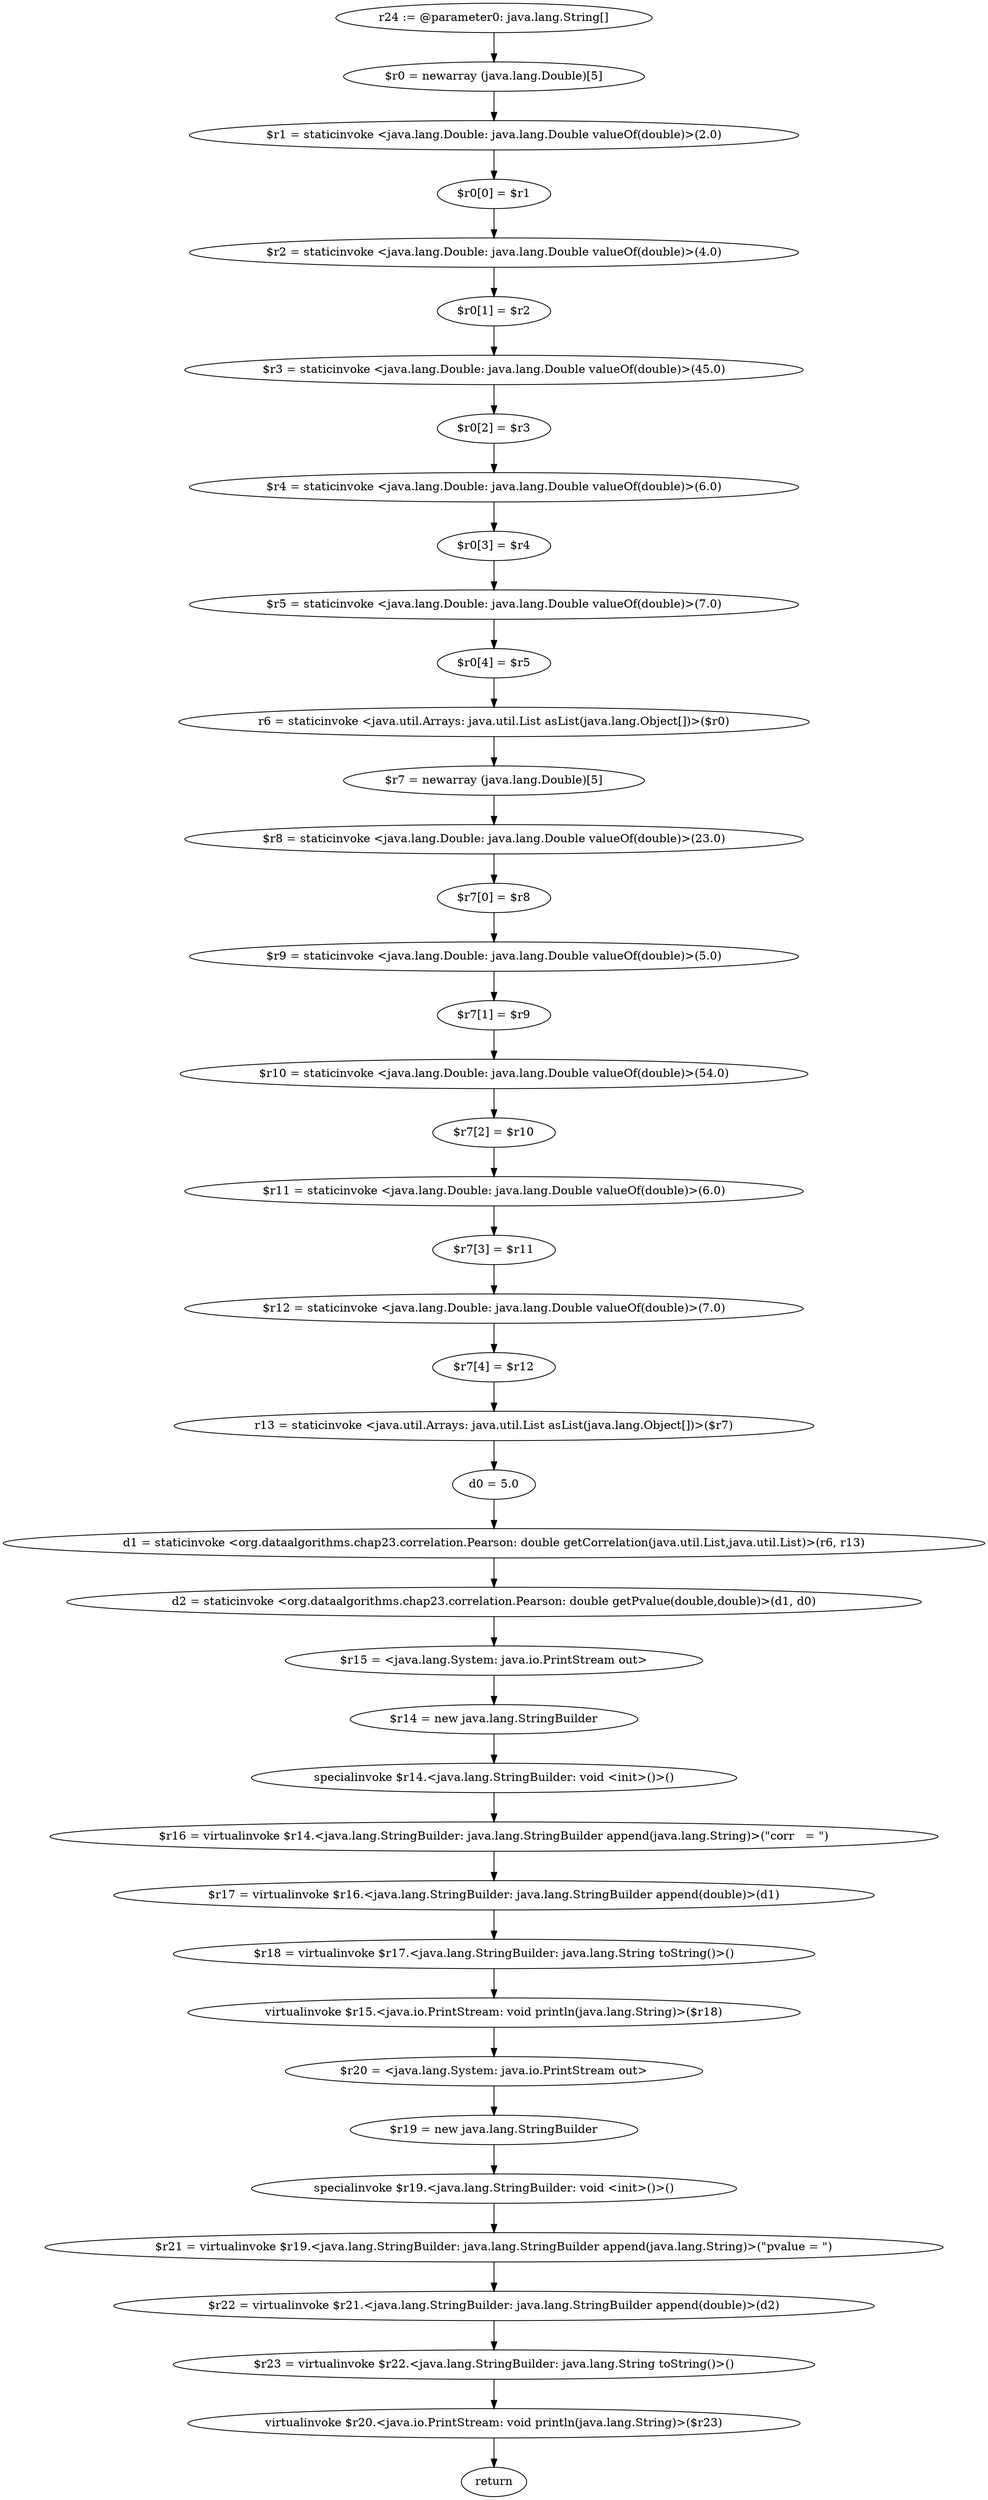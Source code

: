 digraph "unitGraph" {
    "r24 := @parameter0: java.lang.String[]"
    "$r0 = newarray (java.lang.Double)[5]"
    "$r1 = staticinvoke <java.lang.Double: java.lang.Double valueOf(double)>(2.0)"
    "$r0[0] = $r1"
    "$r2 = staticinvoke <java.lang.Double: java.lang.Double valueOf(double)>(4.0)"
    "$r0[1] = $r2"
    "$r3 = staticinvoke <java.lang.Double: java.lang.Double valueOf(double)>(45.0)"
    "$r0[2] = $r3"
    "$r4 = staticinvoke <java.lang.Double: java.lang.Double valueOf(double)>(6.0)"
    "$r0[3] = $r4"
    "$r5 = staticinvoke <java.lang.Double: java.lang.Double valueOf(double)>(7.0)"
    "$r0[4] = $r5"
    "r6 = staticinvoke <java.util.Arrays: java.util.List asList(java.lang.Object[])>($r0)"
    "$r7 = newarray (java.lang.Double)[5]"
    "$r8 = staticinvoke <java.lang.Double: java.lang.Double valueOf(double)>(23.0)"
    "$r7[0] = $r8"
    "$r9 = staticinvoke <java.lang.Double: java.lang.Double valueOf(double)>(5.0)"
    "$r7[1] = $r9"
    "$r10 = staticinvoke <java.lang.Double: java.lang.Double valueOf(double)>(54.0)"
    "$r7[2] = $r10"
    "$r11 = staticinvoke <java.lang.Double: java.lang.Double valueOf(double)>(6.0)"
    "$r7[3] = $r11"
    "$r12 = staticinvoke <java.lang.Double: java.lang.Double valueOf(double)>(7.0)"
    "$r7[4] = $r12"
    "r13 = staticinvoke <java.util.Arrays: java.util.List asList(java.lang.Object[])>($r7)"
    "d0 = 5.0"
    "d1 = staticinvoke <org.dataalgorithms.chap23.correlation.Pearson: double getCorrelation(java.util.List,java.util.List)>(r6, r13)"
    "d2 = staticinvoke <org.dataalgorithms.chap23.correlation.Pearson: double getPvalue(double,double)>(d1, d0)"
    "$r15 = <java.lang.System: java.io.PrintStream out>"
    "$r14 = new java.lang.StringBuilder"
    "specialinvoke $r14.<java.lang.StringBuilder: void <init>()>()"
    "$r16 = virtualinvoke $r14.<java.lang.StringBuilder: java.lang.StringBuilder append(java.lang.String)>(\"corr   = \")"
    "$r17 = virtualinvoke $r16.<java.lang.StringBuilder: java.lang.StringBuilder append(double)>(d1)"
    "$r18 = virtualinvoke $r17.<java.lang.StringBuilder: java.lang.String toString()>()"
    "virtualinvoke $r15.<java.io.PrintStream: void println(java.lang.String)>($r18)"
    "$r20 = <java.lang.System: java.io.PrintStream out>"
    "$r19 = new java.lang.StringBuilder"
    "specialinvoke $r19.<java.lang.StringBuilder: void <init>()>()"
    "$r21 = virtualinvoke $r19.<java.lang.StringBuilder: java.lang.StringBuilder append(java.lang.String)>(\"pvalue = \")"
    "$r22 = virtualinvoke $r21.<java.lang.StringBuilder: java.lang.StringBuilder append(double)>(d2)"
    "$r23 = virtualinvoke $r22.<java.lang.StringBuilder: java.lang.String toString()>()"
    "virtualinvoke $r20.<java.io.PrintStream: void println(java.lang.String)>($r23)"
    "return"
    "r24 := @parameter0: java.lang.String[]"->"$r0 = newarray (java.lang.Double)[5]";
    "$r0 = newarray (java.lang.Double)[5]"->"$r1 = staticinvoke <java.lang.Double: java.lang.Double valueOf(double)>(2.0)";
    "$r1 = staticinvoke <java.lang.Double: java.lang.Double valueOf(double)>(2.0)"->"$r0[0] = $r1";
    "$r0[0] = $r1"->"$r2 = staticinvoke <java.lang.Double: java.lang.Double valueOf(double)>(4.0)";
    "$r2 = staticinvoke <java.lang.Double: java.lang.Double valueOf(double)>(4.0)"->"$r0[1] = $r2";
    "$r0[1] = $r2"->"$r3 = staticinvoke <java.lang.Double: java.lang.Double valueOf(double)>(45.0)";
    "$r3 = staticinvoke <java.lang.Double: java.lang.Double valueOf(double)>(45.0)"->"$r0[2] = $r3";
    "$r0[2] = $r3"->"$r4 = staticinvoke <java.lang.Double: java.lang.Double valueOf(double)>(6.0)";
    "$r4 = staticinvoke <java.lang.Double: java.lang.Double valueOf(double)>(6.0)"->"$r0[3] = $r4";
    "$r0[3] = $r4"->"$r5 = staticinvoke <java.lang.Double: java.lang.Double valueOf(double)>(7.0)";
    "$r5 = staticinvoke <java.lang.Double: java.lang.Double valueOf(double)>(7.0)"->"$r0[4] = $r5";
    "$r0[4] = $r5"->"r6 = staticinvoke <java.util.Arrays: java.util.List asList(java.lang.Object[])>($r0)";
    "r6 = staticinvoke <java.util.Arrays: java.util.List asList(java.lang.Object[])>($r0)"->"$r7 = newarray (java.lang.Double)[5]";
    "$r7 = newarray (java.lang.Double)[5]"->"$r8 = staticinvoke <java.lang.Double: java.lang.Double valueOf(double)>(23.0)";
    "$r8 = staticinvoke <java.lang.Double: java.lang.Double valueOf(double)>(23.0)"->"$r7[0] = $r8";
    "$r7[0] = $r8"->"$r9 = staticinvoke <java.lang.Double: java.lang.Double valueOf(double)>(5.0)";
    "$r9 = staticinvoke <java.lang.Double: java.lang.Double valueOf(double)>(5.0)"->"$r7[1] = $r9";
    "$r7[1] = $r9"->"$r10 = staticinvoke <java.lang.Double: java.lang.Double valueOf(double)>(54.0)";
    "$r10 = staticinvoke <java.lang.Double: java.lang.Double valueOf(double)>(54.0)"->"$r7[2] = $r10";
    "$r7[2] = $r10"->"$r11 = staticinvoke <java.lang.Double: java.lang.Double valueOf(double)>(6.0)";
    "$r11 = staticinvoke <java.lang.Double: java.lang.Double valueOf(double)>(6.0)"->"$r7[3] = $r11";
    "$r7[3] = $r11"->"$r12 = staticinvoke <java.lang.Double: java.lang.Double valueOf(double)>(7.0)";
    "$r12 = staticinvoke <java.lang.Double: java.lang.Double valueOf(double)>(7.0)"->"$r7[4] = $r12";
    "$r7[4] = $r12"->"r13 = staticinvoke <java.util.Arrays: java.util.List asList(java.lang.Object[])>($r7)";
    "r13 = staticinvoke <java.util.Arrays: java.util.List asList(java.lang.Object[])>($r7)"->"d0 = 5.0";
    "d0 = 5.0"->"d1 = staticinvoke <org.dataalgorithms.chap23.correlation.Pearson: double getCorrelation(java.util.List,java.util.List)>(r6, r13)";
    "d1 = staticinvoke <org.dataalgorithms.chap23.correlation.Pearson: double getCorrelation(java.util.List,java.util.List)>(r6, r13)"->"d2 = staticinvoke <org.dataalgorithms.chap23.correlation.Pearson: double getPvalue(double,double)>(d1, d0)";
    "d2 = staticinvoke <org.dataalgorithms.chap23.correlation.Pearson: double getPvalue(double,double)>(d1, d0)"->"$r15 = <java.lang.System: java.io.PrintStream out>";
    "$r15 = <java.lang.System: java.io.PrintStream out>"->"$r14 = new java.lang.StringBuilder";
    "$r14 = new java.lang.StringBuilder"->"specialinvoke $r14.<java.lang.StringBuilder: void <init>()>()";
    "specialinvoke $r14.<java.lang.StringBuilder: void <init>()>()"->"$r16 = virtualinvoke $r14.<java.lang.StringBuilder: java.lang.StringBuilder append(java.lang.String)>(\"corr   = \")";
    "$r16 = virtualinvoke $r14.<java.lang.StringBuilder: java.lang.StringBuilder append(java.lang.String)>(\"corr   = \")"->"$r17 = virtualinvoke $r16.<java.lang.StringBuilder: java.lang.StringBuilder append(double)>(d1)";
    "$r17 = virtualinvoke $r16.<java.lang.StringBuilder: java.lang.StringBuilder append(double)>(d1)"->"$r18 = virtualinvoke $r17.<java.lang.StringBuilder: java.lang.String toString()>()";
    "$r18 = virtualinvoke $r17.<java.lang.StringBuilder: java.lang.String toString()>()"->"virtualinvoke $r15.<java.io.PrintStream: void println(java.lang.String)>($r18)";
    "virtualinvoke $r15.<java.io.PrintStream: void println(java.lang.String)>($r18)"->"$r20 = <java.lang.System: java.io.PrintStream out>";
    "$r20 = <java.lang.System: java.io.PrintStream out>"->"$r19 = new java.lang.StringBuilder";
    "$r19 = new java.lang.StringBuilder"->"specialinvoke $r19.<java.lang.StringBuilder: void <init>()>()";
    "specialinvoke $r19.<java.lang.StringBuilder: void <init>()>()"->"$r21 = virtualinvoke $r19.<java.lang.StringBuilder: java.lang.StringBuilder append(java.lang.String)>(\"pvalue = \")";
    "$r21 = virtualinvoke $r19.<java.lang.StringBuilder: java.lang.StringBuilder append(java.lang.String)>(\"pvalue = \")"->"$r22 = virtualinvoke $r21.<java.lang.StringBuilder: java.lang.StringBuilder append(double)>(d2)";
    "$r22 = virtualinvoke $r21.<java.lang.StringBuilder: java.lang.StringBuilder append(double)>(d2)"->"$r23 = virtualinvoke $r22.<java.lang.StringBuilder: java.lang.String toString()>()";
    "$r23 = virtualinvoke $r22.<java.lang.StringBuilder: java.lang.String toString()>()"->"virtualinvoke $r20.<java.io.PrintStream: void println(java.lang.String)>($r23)";
    "virtualinvoke $r20.<java.io.PrintStream: void println(java.lang.String)>($r23)"->"return";
}
